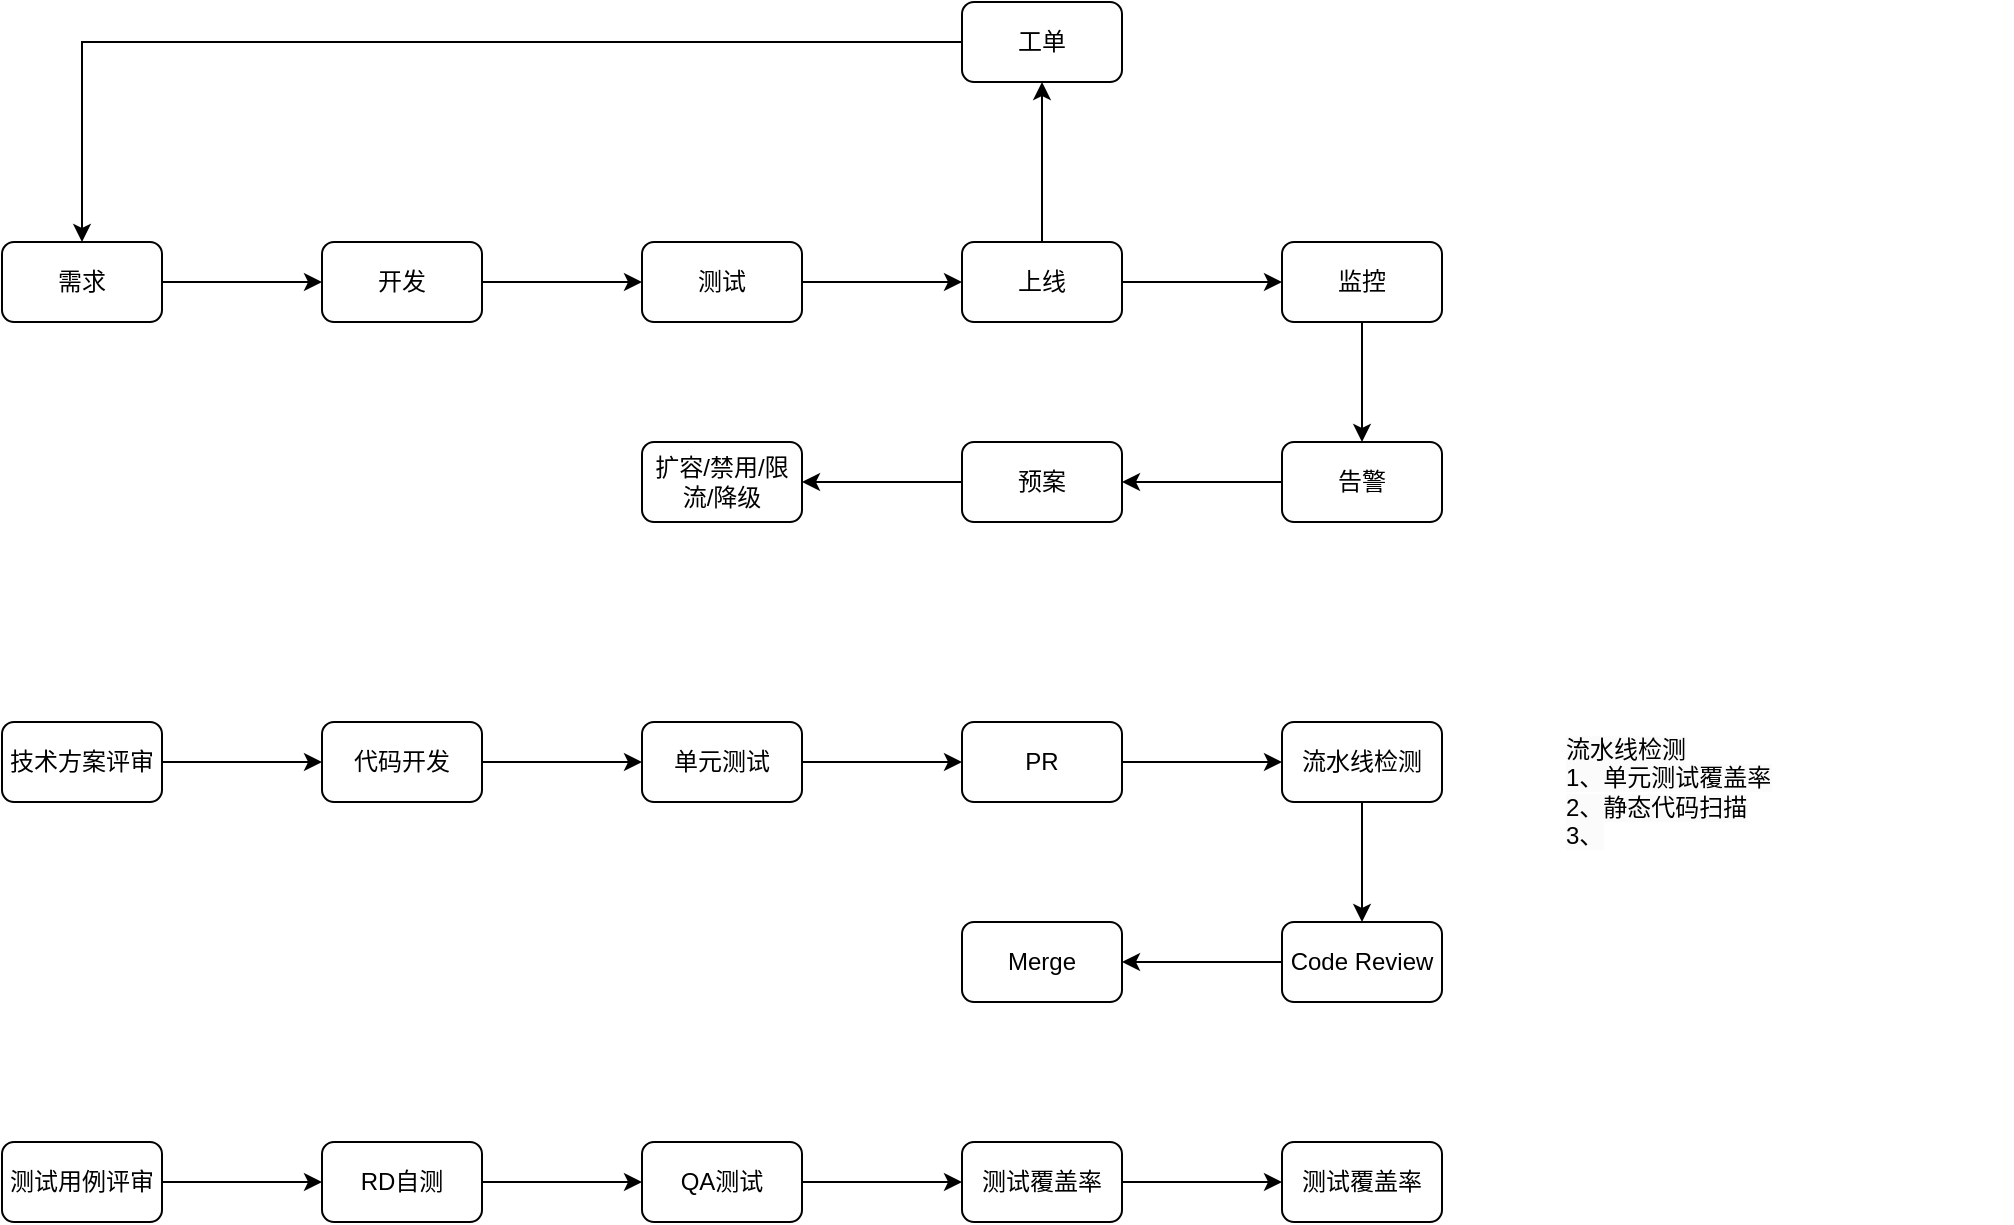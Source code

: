 <mxfile version="24.7.8">
  <diagram name="Page-1" id="sg7wH-EZiqVhZG7H4S0l">
    <mxGraphModel dx="1306" dy="835" grid="1" gridSize="10" guides="1" tooltips="1" connect="1" arrows="1" fold="1" page="1" pageScale="1" pageWidth="827" pageHeight="1169" math="0" shadow="0">
      <root>
        <mxCell id="0" />
        <mxCell id="1" parent="0" />
        <mxCell id="wP2VDQZ75oIT062Yow20-3" value="" style="edgeStyle=orthogonalEdgeStyle;rounded=0;orthogonalLoop=1;jettySize=auto;html=1;" edge="1" parent="1" source="wP2VDQZ75oIT062Yow20-1" target="wP2VDQZ75oIT062Yow20-2">
          <mxGeometry relative="1" as="geometry" />
        </mxCell>
        <mxCell id="wP2VDQZ75oIT062Yow20-1" value="需求" style="rounded=1;whiteSpace=wrap;html=1;" vertex="1" parent="1">
          <mxGeometry x="40" y="160" width="80" height="40" as="geometry" />
        </mxCell>
        <mxCell id="wP2VDQZ75oIT062Yow20-5" value="" style="edgeStyle=orthogonalEdgeStyle;rounded=0;orthogonalLoop=1;jettySize=auto;html=1;" edge="1" parent="1" source="wP2VDQZ75oIT062Yow20-2" target="wP2VDQZ75oIT062Yow20-4">
          <mxGeometry relative="1" as="geometry" />
        </mxCell>
        <mxCell id="wP2VDQZ75oIT062Yow20-2" value="开发" style="rounded=1;whiteSpace=wrap;html=1;" vertex="1" parent="1">
          <mxGeometry x="200" y="160" width="80" height="40" as="geometry" />
        </mxCell>
        <mxCell id="wP2VDQZ75oIT062Yow20-7" value="" style="edgeStyle=orthogonalEdgeStyle;rounded=0;orthogonalLoop=1;jettySize=auto;html=1;" edge="1" parent="1" source="wP2VDQZ75oIT062Yow20-4" target="wP2VDQZ75oIT062Yow20-6">
          <mxGeometry relative="1" as="geometry" />
        </mxCell>
        <mxCell id="wP2VDQZ75oIT062Yow20-4" value="测试" style="rounded=1;whiteSpace=wrap;html=1;" vertex="1" parent="1">
          <mxGeometry x="360" y="160" width="80" height="40" as="geometry" />
        </mxCell>
        <mxCell id="wP2VDQZ75oIT062Yow20-9" value="" style="edgeStyle=orthogonalEdgeStyle;rounded=0;orthogonalLoop=1;jettySize=auto;html=1;" edge="1" parent="1" source="wP2VDQZ75oIT062Yow20-6" target="wP2VDQZ75oIT062Yow20-8">
          <mxGeometry relative="1" as="geometry" />
        </mxCell>
        <mxCell id="wP2VDQZ75oIT062Yow20-15" value="" style="edgeStyle=orthogonalEdgeStyle;rounded=0;orthogonalLoop=1;jettySize=auto;html=1;" edge="1" parent="1" source="wP2VDQZ75oIT062Yow20-6" target="wP2VDQZ75oIT062Yow20-14">
          <mxGeometry relative="1" as="geometry" />
        </mxCell>
        <mxCell id="wP2VDQZ75oIT062Yow20-6" value="上线" style="rounded=1;whiteSpace=wrap;html=1;" vertex="1" parent="1">
          <mxGeometry x="520" y="160" width="80" height="40" as="geometry" />
        </mxCell>
        <mxCell id="wP2VDQZ75oIT062Yow20-11" value="" style="edgeStyle=orthogonalEdgeStyle;rounded=0;orthogonalLoop=1;jettySize=auto;html=1;" edge="1" parent="1" source="wP2VDQZ75oIT062Yow20-8" target="wP2VDQZ75oIT062Yow20-10">
          <mxGeometry relative="1" as="geometry" />
        </mxCell>
        <mxCell id="wP2VDQZ75oIT062Yow20-8" value="监控" style="rounded=1;whiteSpace=wrap;html=1;" vertex="1" parent="1">
          <mxGeometry x="680" y="160" width="80" height="40" as="geometry" />
        </mxCell>
        <mxCell id="wP2VDQZ75oIT062Yow20-13" value="" style="edgeStyle=orthogonalEdgeStyle;rounded=0;orthogonalLoop=1;jettySize=auto;html=1;" edge="1" parent="1" source="wP2VDQZ75oIT062Yow20-10" target="wP2VDQZ75oIT062Yow20-12">
          <mxGeometry relative="1" as="geometry" />
        </mxCell>
        <mxCell id="wP2VDQZ75oIT062Yow20-10" value="告警" style="rounded=1;whiteSpace=wrap;html=1;" vertex="1" parent="1">
          <mxGeometry x="680" y="260" width="80" height="40" as="geometry" />
        </mxCell>
        <mxCell id="wP2VDQZ75oIT062Yow20-18" value="" style="edgeStyle=orthogonalEdgeStyle;rounded=0;orthogonalLoop=1;jettySize=auto;html=1;" edge="1" parent="1" source="wP2VDQZ75oIT062Yow20-12" target="wP2VDQZ75oIT062Yow20-17">
          <mxGeometry relative="1" as="geometry" />
        </mxCell>
        <mxCell id="wP2VDQZ75oIT062Yow20-12" value="预案" style="rounded=1;whiteSpace=wrap;html=1;" vertex="1" parent="1">
          <mxGeometry x="520" y="260" width="80" height="40" as="geometry" />
        </mxCell>
        <mxCell id="wP2VDQZ75oIT062Yow20-16" style="edgeStyle=orthogonalEdgeStyle;rounded=0;orthogonalLoop=1;jettySize=auto;html=1;" edge="1" parent="1" source="wP2VDQZ75oIT062Yow20-14" target="wP2VDQZ75oIT062Yow20-1">
          <mxGeometry relative="1" as="geometry" />
        </mxCell>
        <mxCell id="wP2VDQZ75oIT062Yow20-14" value="工单" style="rounded=1;whiteSpace=wrap;html=1;" vertex="1" parent="1">
          <mxGeometry x="520" y="40" width="80" height="40" as="geometry" />
        </mxCell>
        <mxCell id="wP2VDQZ75oIT062Yow20-17" value="扩容/禁用/限流/降级" style="rounded=1;whiteSpace=wrap;html=1;" vertex="1" parent="1">
          <mxGeometry x="360" y="260" width="80" height="40" as="geometry" />
        </mxCell>
        <mxCell id="wP2VDQZ75oIT062Yow20-23" value="" style="edgeStyle=orthogonalEdgeStyle;rounded=0;orthogonalLoop=1;jettySize=auto;html=1;" edge="1" parent="1" source="wP2VDQZ75oIT062Yow20-20" target="wP2VDQZ75oIT062Yow20-22">
          <mxGeometry relative="1" as="geometry" />
        </mxCell>
        <mxCell id="wP2VDQZ75oIT062Yow20-20" value="测试用例评审" style="rounded=1;whiteSpace=wrap;html=1;" vertex="1" parent="1">
          <mxGeometry x="40" y="610" width="80" height="40" as="geometry" />
        </mxCell>
        <mxCell id="wP2VDQZ75oIT062Yow20-25" value="" style="edgeStyle=orthogonalEdgeStyle;rounded=0;orthogonalLoop=1;jettySize=auto;html=1;" edge="1" parent="1" source="wP2VDQZ75oIT062Yow20-22" target="wP2VDQZ75oIT062Yow20-24">
          <mxGeometry relative="1" as="geometry" />
        </mxCell>
        <mxCell id="wP2VDQZ75oIT062Yow20-22" value="RD自测" style="rounded=1;whiteSpace=wrap;html=1;" vertex="1" parent="1">
          <mxGeometry x="200" y="610" width="80" height="40" as="geometry" />
        </mxCell>
        <mxCell id="wP2VDQZ75oIT062Yow20-27" value="" style="edgeStyle=orthogonalEdgeStyle;rounded=0;orthogonalLoop=1;jettySize=auto;html=1;" edge="1" parent="1" source="wP2VDQZ75oIT062Yow20-24" target="wP2VDQZ75oIT062Yow20-26">
          <mxGeometry relative="1" as="geometry" />
        </mxCell>
        <mxCell id="wP2VDQZ75oIT062Yow20-24" value="QA测试" style="rounded=1;whiteSpace=wrap;html=1;" vertex="1" parent="1">
          <mxGeometry x="360" y="610" width="80" height="40" as="geometry" />
        </mxCell>
        <mxCell id="wP2VDQZ75oIT062Yow20-43" value="" style="edgeStyle=orthogonalEdgeStyle;rounded=0;orthogonalLoop=1;jettySize=auto;html=1;" edge="1" parent="1" source="wP2VDQZ75oIT062Yow20-26" target="wP2VDQZ75oIT062Yow20-42">
          <mxGeometry relative="1" as="geometry" />
        </mxCell>
        <mxCell id="wP2VDQZ75oIT062Yow20-26" value="测试覆盖率" style="rounded=1;whiteSpace=wrap;html=1;" vertex="1" parent="1">
          <mxGeometry x="520" y="610" width="80" height="40" as="geometry" />
        </mxCell>
        <mxCell id="wP2VDQZ75oIT062Yow20-30" value="" style="edgeStyle=orthogonalEdgeStyle;rounded=0;orthogonalLoop=1;jettySize=auto;html=1;" edge="1" parent="1" source="wP2VDQZ75oIT062Yow20-28" target="wP2VDQZ75oIT062Yow20-29">
          <mxGeometry relative="1" as="geometry" />
        </mxCell>
        <mxCell id="wP2VDQZ75oIT062Yow20-28" value="技术方案评审" style="rounded=1;whiteSpace=wrap;html=1;" vertex="1" parent="1">
          <mxGeometry x="40" y="400" width="80" height="40" as="geometry" />
        </mxCell>
        <mxCell id="wP2VDQZ75oIT062Yow20-32" value="" style="edgeStyle=orthogonalEdgeStyle;rounded=0;orthogonalLoop=1;jettySize=auto;html=1;" edge="1" parent="1" source="wP2VDQZ75oIT062Yow20-29" target="wP2VDQZ75oIT062Yow20-31">
          <mxGeometry relative="1" as="geometry" />
        </mxCell>
        <mxCell id="wP2VDQZ75oIT062Yow20-29" value="代码开发" style="rounded=1;whiteSpace=wrap;html=1;" vertex="1" parent="1">
          <mxGeometry x="200" y="400" width="80" height="40" as="geometry" />
        </mxCell>
        <mxCell id="wP2VDQZ75oIT062Yow20-34" value="" style="edgeStyle=orthogonalEdgeStyle;rounded=0;orthogonalLoop=1;jettySize=auto;html=1;" edge="1" parent="1" source="wP2VDQZ75oIT062Yow20-31" target="wP2VDQZ75oIT062Yow20-33">
          <mxGeometry relative="1" as="geometry" />
        </mxCell>
        <mxCell id="wP2VDQZ75oIT062Yow20-31" value="单元测试" style="rounded=1;whiteSpace=wrap;html=1;" vertex="1" parent="1">
          <mxGeometry x="360" y="400" width="80" height="40" as="geometry" />
        </mxCell>
        <mxCell id="wP2VDQZ75oIT062Yow20-36" value="" style="edgeStyle=orthogonalEdgeStyle;rounded=0;orthogonalLoop=1;jettySize=auto;html=1;" edge="1" parent="1" source="wP2VDQZ75oIT062Yow20-33" target="wP2VDQZ75oIT062Yow20-35">
          <mxGeometry relative="1" as="geometry" />
        </mxCell>
        <mxCell id="wP2VDQZ75oIT062Yow20-33" value="PR" style="rounded=1;whiteSpace=wrap;html=1;" vertex="1" parent="1">
          <mxGeometry x="520" y="400" width="80" height="40" as="geometry" />
        </mxCell>
        <mxCell id="wP2VDQZ75oIT062Yow20-39" value="" style="edgeStyle=orthogonalEdgeStyle;rounded=0;orthogonalLoop=1;jettySize=auto;html=1;" edge="1" parent="1" source="wP2VDQZ75oIT062Yow20-35" target="wP2VDQZ75oIT062Yow20-38">
          <mxGeometry relative="1" as="geometry" />
        </mxCell>
        <mxCell id="wP2VDQZ75oIT062Yow20-35" value="流水线检测" style="rounded=1;whiteSpace=wrap;html=1;" vertex="1" parent="1">
          <mxGeometry x="680" y="400" width="80" height="40" as="geometry" />
        </mxCell>
        <mxCell id="wP2VDQZ75oIT062Yow20-37" value="&lt;span style=&quot;color: rgb(0, 0, 0); font-family: Helvetica; font-size: 12px; font-style: normal; font-variant-ligatures: normal; font-variant-caps: normal; font-weight: 400; letter-spacing: normal; orphans: 2; text-align: center; text-indent: 0px; text-transform: none; widows: 2; word-spacing: 0px; -webkit-text-stroke-width: 0px; white-space: normal; background-color: rgb(251, 251, 251); text-decoration-thickness: initial; text-decoration-style: initial; text-decoration-color: initial; display: inline !important; float: none;&quot;&gt;流水线检测&lt;br&gt;1、单元测试覆盖率&lt;br&gt;2、静态代码扫描&lt;br&gt;3、&lt;/span&gt;" style="text;whiteSpace=wrap;html=1;" vertex="1" parent="1">
          <mxGeometry x="820" y="400" width="225" height="80" as="geometry" />
        </mxCell>
        <mxCell id="wP2VDQZ75oIT062Yow20-41" value="" style="edgeStyle=orthogonalEdgeStyle;rounded=0;orthogonalLoop=1;jettySize=auto;html=1;" edge="1" parent="1" source="wP2VDQZ75oIT062Yow20-38" target="wP2VDQZ75oIT062Yow20-40">
          <mxGeometry relative="1" as="geometry" />
        </mxCell>
        <mxCell id="wP2VDQZ75oIT062Yow20-38" value="Code Review" style="rounded=1;whiteSpace=wrap;html=1;" vertex="1" parent="1">
          <mxGeometry x="680" y="500" width="80" height="40" as="geometry" />
        </mxCell>
        <mxCell id="wP2VDQZ75oIT062Yow20-40" value="Merge" style="rounded=1;whiteSpace=wrap;html=1;" vertex="1" parent="1">
          <mxGeometry x="520" y="500" width="80" height="40" as="geometry" />
        </mxCell>
        <mxCell id="wP2VDQZ75oIT062Yow20-42" value="测试覆盖率" style="rounded=1;whiteSpace=wrap;html=1;" vertex="1" parent="1">
          <mxGeometry x="680" y="610" width="80" height="40" as="geometry" />
        </mxCell>
      </root>
    </mxGraphModel>
  </diagram>
</mxfile>
